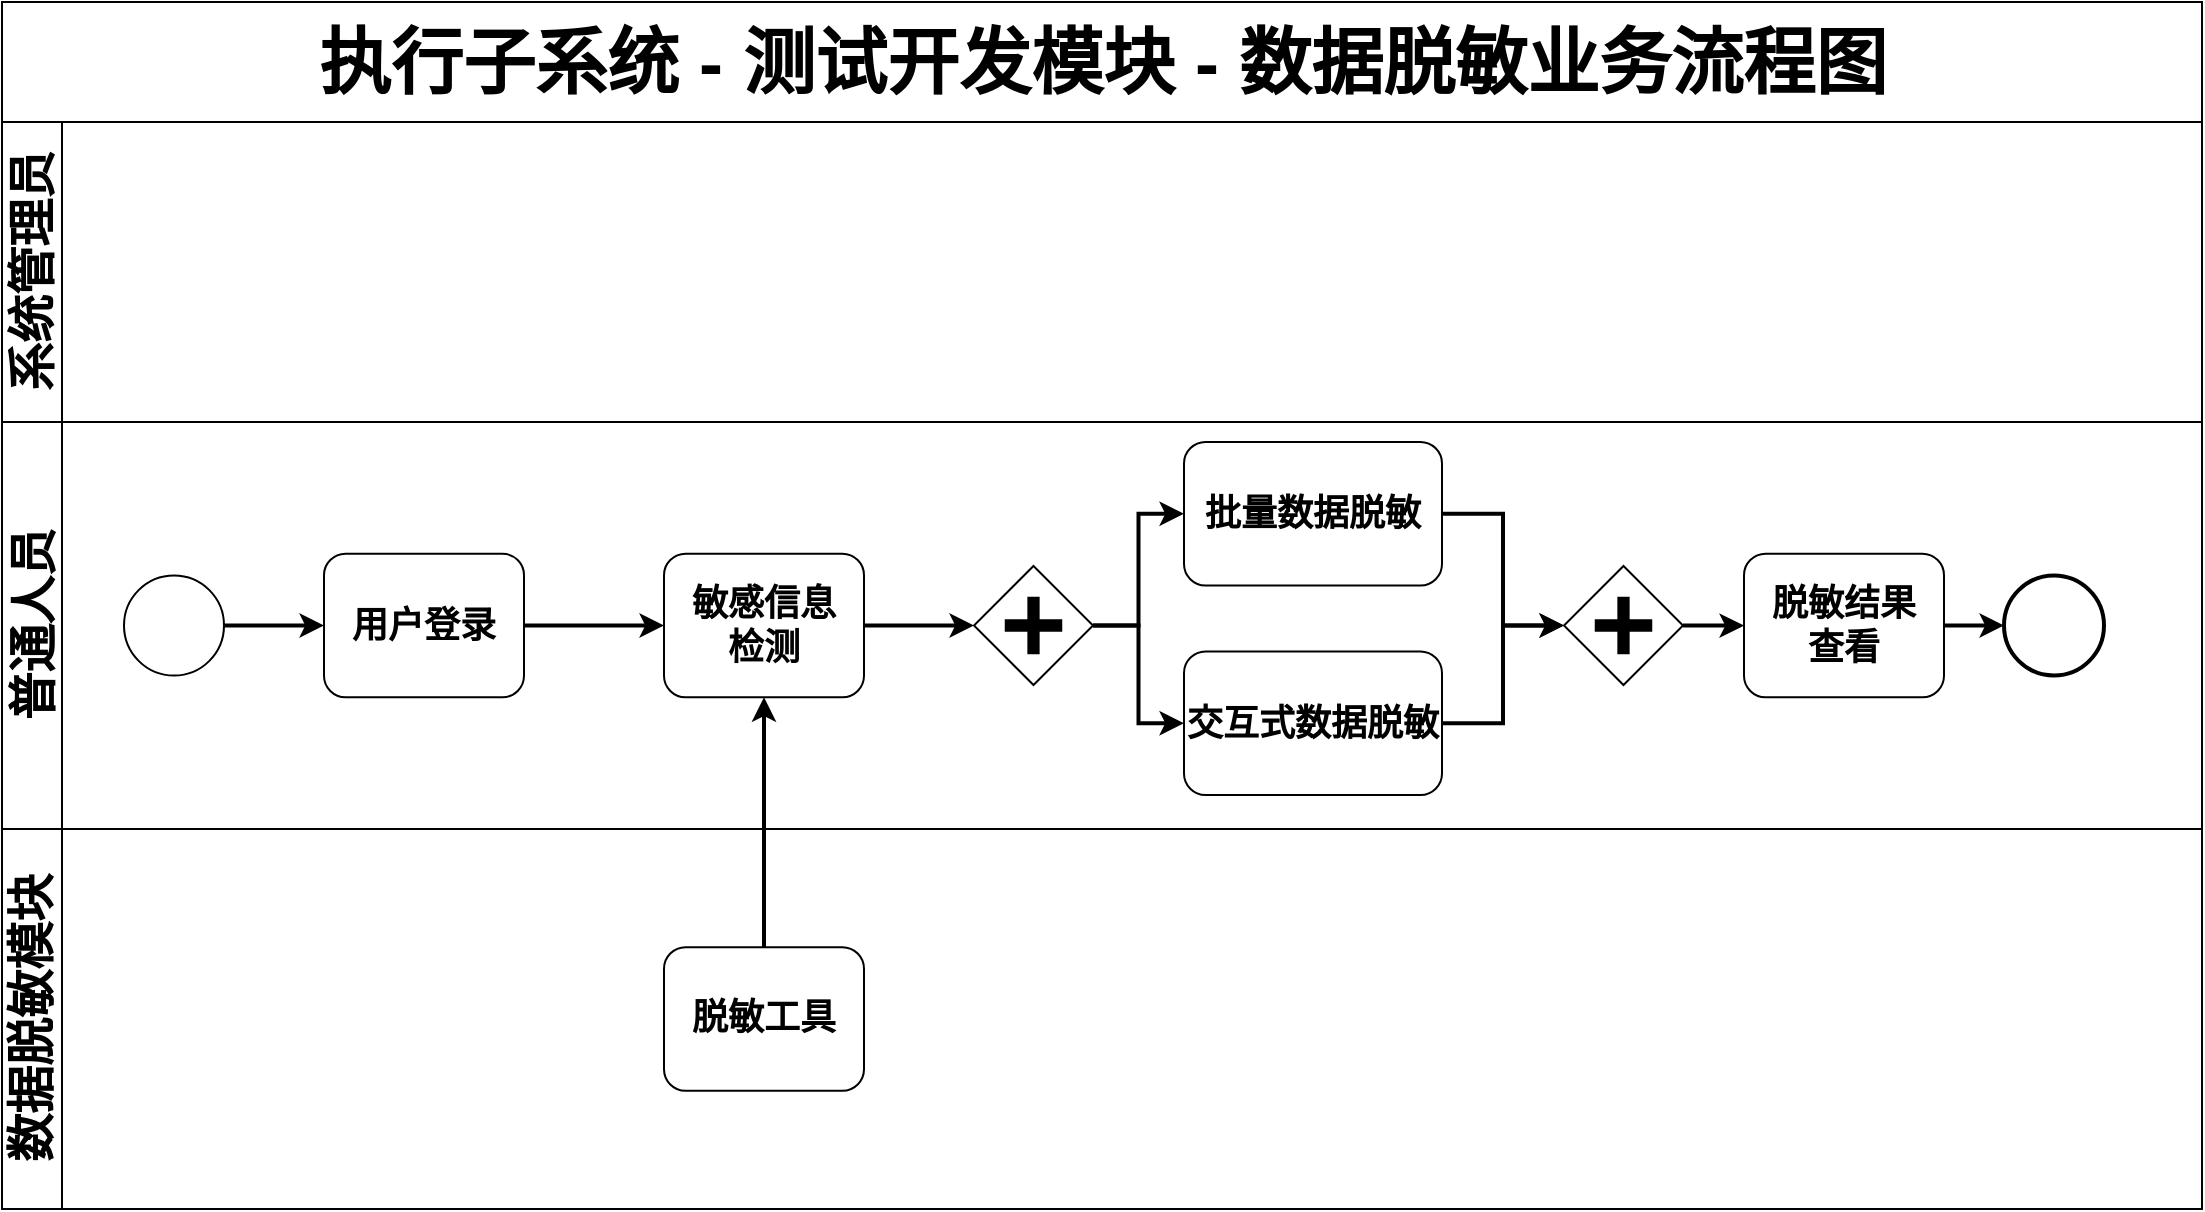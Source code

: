 <mxfile version="15.4.0" type="device"><diagram name="Page-1" id="c7488fd3-1785-93aa-aadb-54a6760d102a"><mxGraphModel dx="1209" dy="801" grid="1" gridSize="10" guides="1" tooltips="1" connect="1" arrows="1" fold="1" page="1" pageScale="1" pageWidth="1169" pageHeight="827" background="none" math="0" shadow="0"><root><mxCell id="0"/><mxCell id="1" parent="0"/><mxCell id="2b4e8129b02d487f-1" value="&lt;span style=&quot;font-family: &amp;#34;helvetica&amp;#34;&quot;&gt;&lt;font style=&quot;font-size: 36px&quot;&gt;执行子系统 - 测试开发模块 - 数据脱敏业务流程图&lt;/font&gt;&lt;/span&gt;" style="swimlane;html=1;childLayout=stackLayout;horizontal=1;startSize=60;horizontalStack=0;rounded=0;shadow=0;labelBackgroundColor=none;strokeWidth=1;fontFamily=Verdana;fontSize=8;align=center;" parent="1" vertex="1"><mxGeometry x="39" y="60" width="1100" height="603.5" as="geometry"/></mxCell><mxCell id="2b4e8129b02d487f-2" value="&lt;font style=&quot;font-size: 24px&quot;&gt;系统管理员&lt;/font&gt;" style="swimlane;html=1;startSize=30;horizontal=0;" parent="2b4e8129b02d487f-1" vertex="1"><mxGeometry y="60" width="1100" height="150" as="geometry"><mxRectangle y="20" width="680" height="20" as="alternateBounds"/></mxGeometry></mxCell><mxCell id="bkIILyM2fM7lgy3gjEW_-13" style="edgeStyle=orthogonalEdgeStyle;rounded=0;orthogonalLoop=1;jettySize=auto;html=1;exitX=1;exitY=0.5;exitDx=0;exitDy=0;entryX=0;entryY=0.5;entryDx=0;entryDy=0;strokeWidth=2;" parent="2b4e8129b02d487f-2" edge="1"><mxGeometry relative="1" as="geometry"><mxPoint x="191" y="75.015" as="targetPoint"/></mxGeometry></mxCell><mxCell id="bkIILyM2fM7lgy3gjEW_-14" style="edgeStyle=orthogonalEdgeStyle;rounded=0;orthogonalLoop=1;jettySize=auto;html=1;exitX=1;exitY=0.5;exitDx=0;exitDy=0;entryX=0;entryY=0.5;entryDx=0;entryDy=0;strokeWidth=2;" parent="2b4e8129b02d487f-2" edge="1"><mxGeometry relative="1" as="geometry"><mxPoint x="341" y="74.995" as="targetPoint"/></mxGeometry></mxCell><mxCell id="bkIILyM2fM7lgy3gjEW_-15" style="edgeStyle=orthogonalEdgeStyle;rounded=0;orthogonalLoop=1;jettySize=auto;html=1;exitX=1;exitY=0.5;exitDx=0;exitDy=0;entryX=0;entryY=0.5;entryDx=0;entryDy=0;strokeWidth=2;" parent="2b4e8129b02d487f-2" edge="1"><mxGeometry relative="1" as="geometry"><mxPoint x="521" y="75" as="targetPoint"/></mxGeometry></mxCell><mxCell id="2b4e8129b02d487f-3" value="&lt;font style=&quot;font-size: 24px&quot;&gt;普通人员&lt;/font&gt;" style="swimlane;html=1;startSize=30;horizontal=0;" parent="2b4e8129b02d487f-1" vertex="1"><mxGeometry y="210" width="1100" height="203.5" as="geometry"/></mxCell><mxCell id="VifiUxbqDrs0etgbydWL-12" style="edgeStyle=orthogonalEdgeStyle;rounded=0;orthogonalLoop=1;jettySize=auto;html=1;exitX=1;exitY=0.5;exitDx=0;exitDy=0;entryX=0;entryY=0.5;entryDx=0;entryDy=0;strokeWidth=2;" parent="2b4e8129b02d487f-3" source="zCbduPKmyNDGT3lew_uM-1" target="VifiUxbqDrs0etgbydWL-11" edge="1"><mxGeometry relative="1" as="geometry"/></mxCell><mxCell id="zCbduPKmyNDGT3lew_uM-1" value="" style="ellipse;whiteSpace=wrap;html=1;rounded=0;shadow=0;labelBackgroundColor=none;strokeWidth=1;fontFamily=Verdana;fontSize=8;align=center;" parent="2b4e8129b02d487f-3" vertex="1"><mxGeometry x="61" y="76.75" width="50" height="50" as="geometry"/></mxCell><mxCell id="K-03vNoWm4RYzx0lYwIu-3" style="edgeStyle=orthogonalEdgeStyle;rounded=0;orthogonalLoop=1;jettySize=auto;html=1;exitX=1;exitY=0.5;exitDx=0;exitDy=0;entryX=0;entryY=0.5;entryDx=0;entryDy=0;strokeWidth=2;" parent="2b4e8129b02d487f-3" edge="1"><mxGeometry relative="1" as="geometry"><mxPoint x="361" y="85.005" as="sourcePoint"/></mxGeometry></mxCell><mxCell id="K-03vNoWm4RYzx0lYwIu-5" style="edgeStyle=orthogonalEdgeStyle;rounded=0;orthogonalLoop=1;jettySize=auto;html=1;exitX=1;exitY=0.5;exitDx=0;exitDy=0;entryX=0;entryY=0.5;entryDx=0;entryDy=0;strokeWidth=2;" parent="2b4e8129b02d487f-3" edge="1"><mxGeometry relative="1" as="geometry"><mxPoint x="491" y="84.995" as="sourcePoint"/></mxGeometry></mxCell><mxCell id="K-03vNoWm4RYzx0lYwIu-7" style="edgeStyle=orthogonalEdgeStyle;rounded=0;orthogonalLoop=1;jettySize=auto;html=1;exitX=1;exitY=0.5;exitDx=0;exitDy=0;entryX=0;entryY=0.5;entryDx=0;entryDy=0;strokeWidth=2;" parent="2b4e8129b02d487f-3" edge="1"><mxGeometry relative="1" as="geometry"><mxPoint x="621" y="84.995" as="sourcePoint"/></mxGeometry></mxCell><mxCell id="K-03vNoWm4RYzx0lYwIu-20" style="edgeStyle=orthogonalEdgeStyle;rounded=0;orthogonalLoop=1;jettySize=auto;html=1;exitX=1;exitY=0.5;exitDx=0;exitDy=0;entryX=0;entryY=0.5;entryDx=0;entryDy=0;strokeWidth=2;" parent="2b4e8129b02d487f-3" edge="1"><mxGeometry relative="1" as="geometry"><mxPoint x="751" y="85.005" as="sourcePoint"/></mxGeometry></mxCell><mxCell id="K-03vNoWm4RYzx0lYwIu-8" style="edgeStyle=orthogonalEdgeStyle;rounded=0;orthogonalLoop=1;jettySize=auto;html=1;exitX=1;exitY=0.5;exitDx=0;exitDy=0;entryX=0;entryY=0.5;entryDx=0;entryDy=0;strokeWidth=2;" parent="2b4e8129b02d487f-3" edge="1"><mxGeometry relative="1" as="geometry"><mxPoint x="891" y="84.995" as="sourcePoint"/></mxGeometry></mxCell><mxCell id="VifiUxbqDrs0etgbydWL-11" value="&lt;span style=&quot;font-size: 18px&quot;&gt;&lt;b&gt;用户登录&lt;br&gt;&lt;/b&gt;&lt;/span&gt;" style="rounded=1;whiteSpace=wrap;html=1;shadow=0;labelBackgroundColor=none;strokeWidth=1;fontFamily=Verdana;fontSize=8;align=center;" parent="2b4e8129b02d487f-3" vertex="1"><mxGeometry x="161" y="65.88" width="100" height="71.75" as="geometry"/></mxCell><mxCell id="VifiUxbqDrs0etgbydWL-17" style="edgeStyle=orthogonalEdgeStyle;rounded=0;orthogonalLoop=1;jettySize=auto;html=1;entryX=0;entryY=0.5;entryDx=0;entryDy=0;strokeWidth=2;exitX=1;exitY=0.5;exitDx=0;exitDy=0;" parent="2b4e8129b02d487f-3" source="VifiUxbqDrs0etgbydWL-11" target="VifiUxbqDrs0etgbydWL-14" edge="1"><mxGeometry relative="1" as="geometry"><mxPoint x="291" y="85" as="sourcePoint"/></mxGeometry></mxCell><mxCell id="zbmYEx60M1Ey9E597ka1-2" style="edgeStyle=orthogonalEdgeStyle;rounded=0;orthogonalLoop=1;jettySize=auto;html=1;exitX=1;exitY=0.5;exitDx=0;exitDy=0;strokeWidth=2;entryX=0;entryY=0.5;entryDx=0;entryDy=0;" parent="2b4e8129b02d487f-3" source="VifiUxbqDrs0etgbydWL-14" target="VNnxn3PVTuz6Q0UQCS89-1" edge="1"><mxGeometry relative="1" as="geometry"><mxPoint x="501" y="85" as="targetPoint"/></mxGeometry></mxCell><mxCell id="VifiUxbqDrs0etgbydWL-14" value="&lt;span style=&quot;font-size: 18px&quot;&gt;&lt;b&gt;敏感信息&lt;br&gt;检测&lt;br&gt;&lt;/b&gt;&lt;/span&gt;" style="rounded=1;whiteSpace=wrap;html=1;shadow=0;labelBackgroundColor=none;strokeWidth=1;fontFamily=Verdana;fontSize=8;align=center;" parent="2b4e8129b02d487f-3" vertex="1"><mxGeometry x="331" y="65.88" width="100" height="71.75" as="geometry"/></mxCell><mxCell id="zCbduPKmyNDGT3lew_uM-16" value="" style="ellipse;whiteSpace=wrap;html=1;rounded=0;shadow=0;labelBackgroundColor=none;strokeWidth=2;fontFamily=Verdana;fontSize=8;align=center;" parent="2b4e8129b02d487f-3" vertex="1"><mxGeometry x="1001" y="76.75" width="50" height="50" as="geometry"/></mxCell><mxCell id="VNnxn3PVTuz6Q0UQCS89-6" style="edgeStyle=orthogonalEdgeStyle;rounded=0;orthogonalLoop=1;jettySize=auto;html=1;exitX=1;exitY=0.5;exitDx=0;exitDy=0;entryX=0;entryY=0.5;entryDx=0;entryDy=0;strokeWidth=2;" edge="1" parent="2b4e8129b02d487f-3" source="JTGpnl-tM5jKfe3oYGf3-1" target="VNnxn3PVTuz6Q0UQCS89-5"><mxGeometry relative="1" as="geometry"/></mxCell><mxCell id="JTGpnl-tM5jKfe3oYGf3-1" value="&lt;span style=&quot;font-size: 18px&quot;&gt;&lt;b&gt;批量数据脱敏&lt;br&gt;&lt;/b&gt;&lt;/span&gt;" style="rounded=1;whiteSpace=wrap;html=1;shadow=0;labelBackgroundColor=none;strokeWidth=1;fontFamily=Verdana;fontSize=8;align=center;" parent="2b4e8129b02d487f-3" vertex="1"><mxGeometry x="591" y="10" width="129" height="71.75" as="geometry"/></mxCell><mxCell id="VNnxn3PVTuz6Q0UQCS89-7" style="edgeStyle=orthogonalEdgeStyle;rounded=0;orthogonalLoop=1;jettySize=auto;html=1;exitX=1;exitY=0.5;exitDx=0;exitDy=0;strokeWidth=2;" edge="1" parent="2b4e8129b02d487f-3" source="JTGpnl-tM5jKfe3oYGf3-2" target="VNnxn3PVTuz6Q0UQCS89-5"><mxGeometry relative="1" as="geometry"/></mxCell><mxCell id="JTGpnl-tM5jKfe3oYGf3-2" value="&lt;span style=&quot;font-size: 18px&quot;&gt;&lt;b&gt;交互式数据脱敏&lt;br&gt;&lt;/b&gt;&lt;/span&gt;" style="rounded=1;whiteSpace=wrap;html=1;shadow=0;labelBackgroundColor=none;strokeWidth=1;fontFamily=Verdana;fontSize=8;align=center;" parent="2b4e8129b02d487f-3" vertex="1"><mxGeometry x="591" y="114.74" width="129" height="71.75" as="geometry"/></mxCell><mxCell id="VNnxn3PVTuz6Q0UQCS89-3" style="edgeStyle=orthogonalEdgeStyle;rounded=0;orthogonalLoop=1;jettySize=auto;html=1;exitX=1;exitY=0.5;exitDx=0;exitDy=0;entryX=0;entryY=0.5;entryDx=0;entryDy=0;strokeWidth=2;" edge="1" parent="2b4e8129b02d487f-3" source="VNnxn3PVTuz6Q0UQCS89-1" target="JTGpnl-tM5jKfe3oYGf3-1"><mxGeometry relative="1" as="geometry"/></mxCell><mxCell id="VNnxn3PVTuz6Q0UQCS89-4" style="edgeStyle=orthogonalEdgeStyle;rounded=0;orthogonalLoop=1;jettySize=auto;html=1;exitX=1;exitY=0.5;exitDx=0;exitDy=0;strokeWidth=2;" edge="1" parent="2b4e8129b02d487f-3" source="VNnxn3PVTuz6Q0UQCS89-1" target="JTGpnl-tM5jKfe3oYGf3-2"><mxGeometry relative="1" as="geometry"/></mxCell><mxCell id="VNnxn3PVTuz6Q0UQCS89-1" value="" style="shape=mxgraph.bpmn.shape;html=1;verticalLabelPosition=bottom;labelBackgroundColor=#ffffff;verticalAlign=top;perimeter=rhombusPerimeter;background=gateway;outline=none;symbol=parallelGw;rounded=1;shadow=0;strokeWidth=1;fontFamily=Verdana;fontSize=8;align=center;" vertex="1" parent="2b4e8129b02d487f-3"><mxGeometry x="486" y="72" width="59.5" height="59.5" as="geometry"/></mxCell><mxCell id="VNnxn3PVTuz6Q0UQCS89-10" style="edgeStyle=orthogonalEdgeStyle;rounded=0;orthogonalLoop=1;jettySize=auto;html=1;exitX=1;exitY=0.5;exitDx=0;exitDy=0;strokeWidth=2;" edge="1" parent="2b4e8129b02d487f-3" source="VNnxn3PVTuz6Q0UQCS89-5" target="VNnxn3PVTuz6Q0UQCS89-9"><mxGeometry relative="1" as="geometry"/></mxCell><mxCell id="VNnxn3PVTuz6Q0UQCS89-5" value="" style="shape=mxgraph.bpmn.shape;html=1;verticalLabelPosition=bottom;labelBackgroundColor=#ffffff;verticalAlign=top;perimeter=rhombusPerimeter;background=gateway;outline=none;symbol=parallelGw;rounded=1;shadow=0;strokeWidth=1;fontFamily=Verdana;fontSize=8;align=center;" vertex="1" parent="2b4e8129b02d487f-3"><mxGeometry x="781" y="72" width="59.5" height="59.5" as="geometry"/></mxCell><mxCell id="VNnxn3PVTuz6Q0UQCS89-11" style="edgeStyle=orthogonalEdgeStyle;rounded=0;orthogonalLoop=1;jettySize=auto;html=1;exitX=1;exitY=0.5;exitDx=0;exitDy=0;entryX=0;entryY=0.5;entryDx=0;entryDy=0;strokeWidth=2;" edge="1" parent="2b4e8129b02d487f-3" source="VNnxn3PVTuz6Q0UQCS89-9" target="zCbduPKmyNDGT3lew_uM-16"><mxGeometry relative="1" as="geometry"/></mxCell><mxCell id="VNnxn3PVTuz6Q0UQCS89-9" value="&lt;span style=&quot;font-size: 18px&quot;&gt;&lt;b&gt;脱敏结果&lt;br&gt;查看&lt;br&gt;&lt;/b&gt;&lt;/span&gt;" style="rounded=1;whiteSpace=wrap;html=1;shadow=0;labelBackgroundColor=none;strokeWidth=1;fontFamily=Verdana;fontSize=8;align=center;" vertex="1" parent="2b4e8129b02d487f-3"><mxGeometry x="871" y="65.88" width="100" height="71.75" as="geometry"/></mxCell><mxCell id="2b4e8129b02d487f-4" value="&lt;font style=&quot;font-size: 24px&quot;&gt;数据脱敏模块&lt;/font&gt;" style="swimlane;html=1;startSize=30;horizontal=0;fillColor=none;swimlaneFillColor=none;" parent="2b4e8129b02d487f-1" vertex="1"><mxGeometry y="413.5" width="1100" height="190" as="geometry"/></mxCell><mxCell id="JTGpnl-tM5jKfe3oYGf3-9" value="&lt;span style=&quot;font-size: 18px&quot;&gt;&lt;b&gt;脱敏工具&lt;br&gt;&lt;/b&gt;&lt;/span&gt;" style="rounded=1;whiteSpace=wrap;html=1;shadow=0;labelBackgroundColor=none;strokeWidth=1;fontFamily=Verdana;fontSize=8;align=center;" parent="2b4e8129b02d487f-4" vertex="1"><mxGeometry x="331" y="59.12" width="100" height="71.75" as="geometry"/></mxCell><mxCell id="VNnxn3PVTuz6Q0UQCS89-12" style="edgeStyle=orthogonalEdgeStyle;rounded=0;orthogonalLoop=1;jettySize=auto;html=1;exitX=0.5;exitY=0;exitDx=0;exitDy=0;entryX=0.5;entryY=1;entryDx=0;entryDy=0;strokeWidth=2;" edge="1" parent="2b4e8129b02d487f-1" source="JTGpnl-tM5jKfe3oYGf3-9" target="VifiUxbqDrs0etgbydWL-14"><mxGeometry relative="1" as="geometry"/></mxCell></root></mxGraphModel></diagram></mxfile>